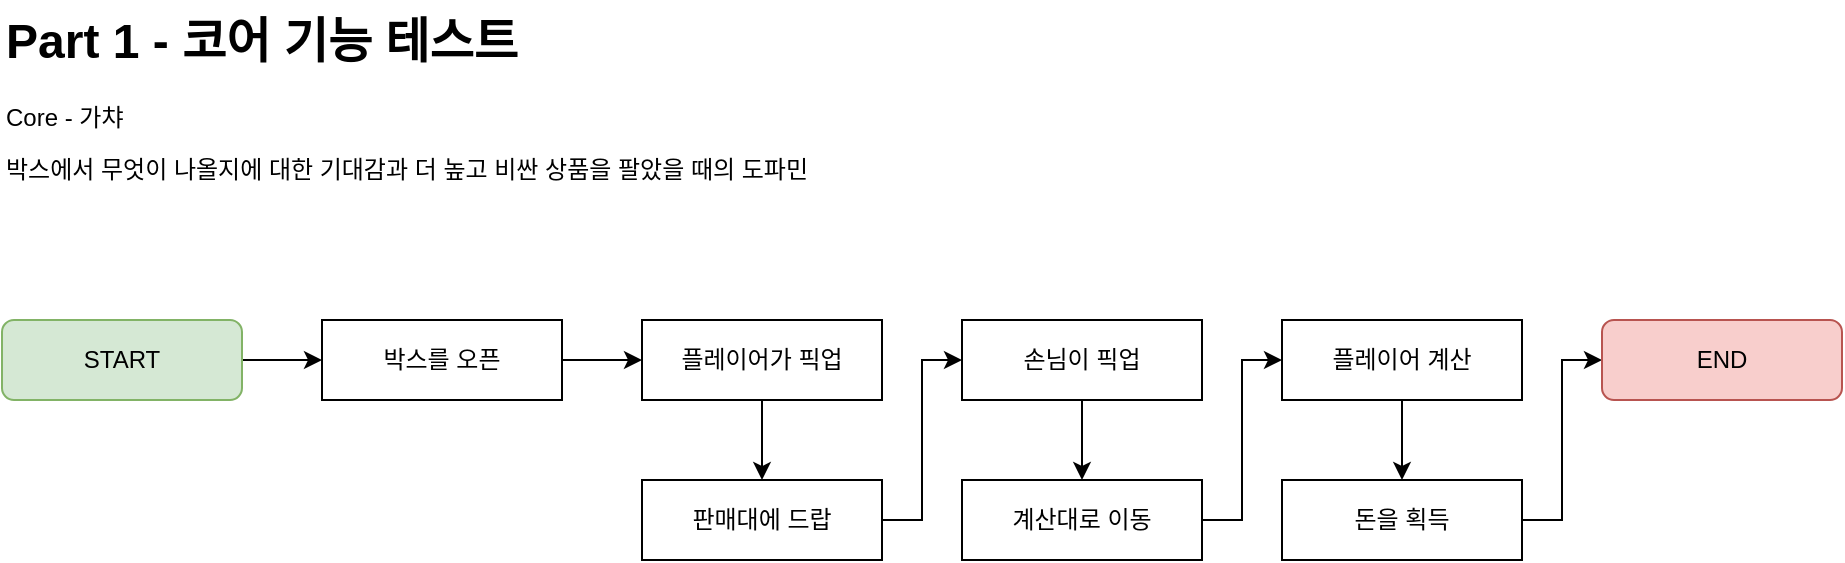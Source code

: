 <mxfile version="24.7.17" pages="3">
  <diagram name="전체 시나리오" id="DOYJuDzAEhyiMmyvPIrc">
    <mxGraphModel dx="2963" dy="1720" grid="1" gridSize="10" guides="1" tooltips="1" connect="1" arrows="1" fold="1" page="1" pageScale="1" pageWidth="827" pageHeight="1169" math="0" shadow="0">
      <root>
        <mxCell id="0" />
        <mxCell id="1" parent="0" />
        <mxCell id="jv8xwE2ndzLyY_WKCRU7-3" value="&lt;h1 style=&quot;margin-top: 0px;&quot;&gt;Part 1 - 코어 기능 테스트&lt;/h1&gt;&lt;p&gt;Core - 가챠&lt;/p&gt;&lt;p&gt;박스에서 무엇이 나올지에 대한 기대감과 더 높고 비싼 상품을 팔았을 때의 도파민&lt;/p&gt;" style="text;html=1;whiteSpace=wrap;overflow=hidden;rounded=0;" vertex="1" parent="1">
          <mxGeometry x="40" y="40" width="440" height="110" as="geometry" />
        </mxCell>
        <mxCell id="jv8xwE2ndzLyY_WKCRU7-11" value="" style="edgeStyle=orthogonalEdgeStyle;rounded=0;orthogonalLoop=1;jettySize=auto;html=1;" edge="1" parent="1" source="jv8xwE2ndzLyY_WKCRU7-4" target="jv8xwE2ndzLyY_WKCRU7-5">
          <mxGeometry relative="1" as="geometry" />
        </mxCell>
        <mxCell id="jv8xwE2ndzLyY_WKCRU7-4" value="START" style="rounded=1;whiteSpace=wrap;html=1;fillColor=#d5e8d4;strokeColor=#82b366;" vertex="1" parent="1">
          <mxGeometry x="40" y="200" width="120" height="40" as="geometry" />
        </mxCell>
        <mxCell id="jv8xwE2ndzLyY_WKCRU7-12" value="" style="edgeStyle=orthogonalEdgeStyle;rounded=0;orthogonalLoop=1;jettySize=auto;html=1;" edge="1" parent="1" source="jv8xwE2ndzLyY_WKCRU7-5" target="jv8xwE2ndzLyY_WKCRU7-6">
          <mxGeometry relative="1" as="geometry" />
        </mxCell>
        <mxCell id="jv8xwE2ndzLyY_WKCRU7-5" value="박스를 오픈" style="rounded=0;whiteSpace=wrap;html=1;" vertex="1" parent="1">
          <mxGeometry x="200" y="200" width="120" height="40" as="geometry" />
        </mxCell>
        <mxCell id="jv8xwE2ndzLyY_WKCRU7-13" value="" style="edgeStyle=orthogonalEdgeStyle;rounded=0;orthogonalLoop=1;jettySize=auto;html=1;" edge="1" parent="1" source="jv8xwE2ndzLyY_WKCRU7-6" target="jv8xwE2ndzLyY_WKCRU7-7">
          <mxGeometry relative="1" as="geometry" />
        </mxCell>
        <mxCell id="jv8xwE2ndzLyY_WKCRU7-6" value="플레이어가 픽업" style="rounded=0;whiteSpace=wrap;html=1;" vertex="1" parent="1">
          <mxGeometry x="360" y="200" width="120" height="40" as="geometry" />
        </mxCell>
        <mxCell id="jv8xwE2ndzLyY_WKCRU7-14" style="edgeStyle=orthogonalEdgeStyle;rounded=0;orthogonalLoop=1;jettySize=auto;html=1;entryX=0;entryY=0.5;entryDx=0;entryDy=0;" edge="1" parent="1" source="jv8xwE2ndzLyY_WKCRU7-7" target="jv8xwE2ndzLyY_WKCRU7-8">
          <mxGeometry relative="1" as="geometry" />
        </mxCell>
        <mxCell id="jv8xwE2ndzLyY_WKCRU7-7" value="판매대에 드랍" style="rounded=0;whiteSpace=wrap;html=1;" vertex="1" parent="1">
          <mxGeometry x="360" y="280" width="120" height="40" as="geometry" />
        </mxCell>
        <mxCell id="jv8xwE2ndzLyY_WKCRU7-15" value="" style="edgeStyle=orthogonalEdgeStyle;rounded=0;orthogonalLoop=1;jettySize=auto;html=1;" edge="1" parent="1" source="jv8xwE2ndzLyY_WKCRU7-8" target="jv8xwE2ndzLyY_WKCRU7-9">
          <mxGeometry relative="1" as="geometry" />
        </mxCell>
        <mxCell id="jv8xwE2ndzLyY_WKCRU7-8" value="손님이 픽업" style="rounded=0;whiteSpace=wrap;html=1;" vertex="1" parent="1">
          <mxGeometry x="520" y="200" width="120" height="40" as="geometry" />
        </mxCell>
        <mxCell id="jv8xwE2ndzLyY_WKCRU7-17" style="edgeStyle=orthogonalEdgeStyle;rounded=0;orthogonalLoop=1;jettySize=auto;html=1;entryX=0;entryY=0.5;entryDx=0;entryDy=0;" edge="1" parent="1" source="jv8xwE2ndzLyY_WKCRU7-9" target="jv8xwE2ndzLyY_WKCRU7-16">
          <mxGeometry relative="1" as="geometry" />
        </mxCell>
        <mxCell id="jv8xwE2ndzLyY_WKCRU7-9" value="계산대로 이동" style="rounded=0;whiteSpace=wrap;html=1;" vertex="1" parent="1">
          <mxGeometry x="520" y="280" width="120" height="40" as="geometry" />
        </mxCell>
        <mxCell id="jv8xwE2ndzLyY_WKCRU7-19" value="" style="edgeStyle=orthogonalEdgeStyle;rounded=0;orthogonalLoop=1;jettySize=auto;html=1;" edge="1" parent="1" source="jv8xwE2ndzLyY_WKCRU7-16" target="jv8xwE2ndzLyY_WKCRU7-18">
          <mxGeometry relative="1" as="geometry" />
        </mxCell>
        <mxCell id="jv8xwE2ndzLyY_WKCRU7-16" value="플레이어 계산" style="rounded=0;whiteSpace=wrap;html=1;" vertex="1" parent="1">
          <mxGeometry x="680" y="200" width="120" height="40" as="geometry" />
        </mxCell>
        <mxCell id="jv8xwE2ndzLyY_WKCRU7-22" style="edgeStyle=orthogonalEdgeStyle;rounded=0;orthogonalLoop=1;jettySize=auto;html=1;entryX=0;entryY=0.5;entryDx=0;entryDy=0;" edge="1" parent="1" source="jv8xwE2ndzLyY_WKCRU7-18" target="jv8xwE2ndzLyY_WKCRU7-21">
          <mxGeometry relative="1" as="geometry" />
        </mxCell>
        <mxCell id="jv8xwE2ndzLyY_WKCRU7-18" value="돈을 획득" style="rounded=0;whiteSpace=wrap;html=1;" vertex="1" parent="1">
          <mxGeometry x="680" y="280" width="120" height="40" as="geometry" />
        </mxCell>
        <mxCell id="jv8xwE2ndzLyY_WKCRU7-21" value="END" style="rounded=1;whiteSpace=wrap;html=1;fillColor=#f8cecc;strokeColor=#b85450;" vertex="1" parent="1">
          <mxGeometry x="840" y="200" width="120" height="40" as="geometry" />
        </mxCell>
      </root>
    </mxGraphModel>
  </diagram>
  <diagram id="S6JVJ0GuF54kaxucYCdO" name="Part 1 기획">
    <mxGraphModel dx="1185" dy="688" grid="1" gridSize="10" guides="1" tooltips="1" connect="1" arrows="1" fold="1" page="1" pageScale="1" pageWidth="827" pageHeight="1169" math="0" shadow="0">
      <root>
        <mxCell id="0" />
        <mxCell id="1" parent="0" />
        <mxCell id="uD40q09yweiVoNbrNupI-1" value="&lt;h1 style=&quot;margin-top: 0px;&quot;&gt;Part 1 - 코어 기능 테스트&lt;/h1&gt;&lt;p&gt;Core - 가챠&lt;/p&gt;&lt;p&gt;박스에서 무엇이 나올지에 대한 기대감과 더 높고 비싼 상품을 팔았을 때의 도파민&lt;/p&gt;" style="text;html=1;whiteSpace=wrap;overflow=hidden;rounded=0;" parent="1" vertex="1">
          <mxGeometry x="40" y="40" width="440" height="110" as="geometry" />
        </mxCell>
        <mxCell id="uD40q09yweiVoNbrNupI-2" value="" style="edgeStyle=orthogonalEdgeStyle;rounded=0;orthogonalLoop=1;jettySize=auto;html=1;" parent="1" source="uD40q09yweiVoNbrNupI-3" target="uD40q09yweiVoNbrNupI-5" edge="1">
          <mxGeometry relative="1" as="geometry" />
        </mxCell>
        <mxCell id="uD40q09yweiVoNbrNupI-3" value="START" style="rounded=1;whiteSpace=wrap;html=1;fillColor=#d5e8d4;strokeColor=#82b366;" parent="1" vertex="1">
          <mxGeometry x="40" y="200" width="120" height="40" as="geometry" />
        </mxCell>
        <mxCell id="uD40q09yweiVoNbrNupI-4" value="" style="edgeStyle=orthogonalEdgeStyle;rounded=0;orthogonalLoop=1;jettySize=auto;html=1;" parent="1" source="uD40q09yweiVoNbrNupI-5" target="uD40q09yweiVoNbrNupI-7" edge="1">
          <mxGeometry relative="1" as="geometry" />
        </mxCell>
        <mxCell id="uD40q09yweiVoNbrNupI-5" value="박스를 오픈" style="rounded=0;whiteSpace=wrap;html=1;" parent="1" vertex="1">
          <mxGeometry x="200" y="200" width="120" height="40" as="geometry" />
        </mxCell>
        <mxCell id="uD40q09yweiVoNbrNupI-6" value="" style="edgeStyle=orthogonalEdgeStyle;rounded=0;orthogonalLoop=1;jettySize=auto;html=1;" parent="1" source="uD40q09yweiVoNbrNupI-7" target="uD40q09yweiVoNbrNupI-9" edge="1">
          <mxGeometry relative="1" as="geometry" />
        </mxCell>
        <mxCell id="uD40q09yweiVoNbrNupI-7" value="플레이어가 픽업" style="rounded=0;whiteSpace=wrap;html=1;" parent="1" vertex="1">
          <mxGeometry x="360" y="200" width="120" height="40" as="geometry" />
        </mxCell>
        <mxCell id="uD40q09yweiVoNbrNupI-8" style="edgeStyle=orthogonalEdgeStyle;rounded=0;orthogonalLoop=1;jettySize=auto;html=1;entryX=0;entryY=0.5;entryDx=0;entryDy=0;" parent="1" source="uD40q09yweiVoNbrNupI-9" target="uD40q09yweiVoNbrNupI-11" edge="1">
          <mxGeometry relative="1" as="geometry" />
        </mxCell>
        <mxCell id="uD40q09yweiVoNbrNupI-9" value="판매대에 드랍" style="rounded=0;whiteSpace=wrap;html=1;" parent="1" vertex="1">
          <mxGeometry x="360" y="280" width="120" height="40" as="geometry" />
        </mxCell>
        <mxCell id="uD40q09yweiVoNbrNupI-10" value="" style="edgeStyle=orthogonalEdgeStyle;rounded=0;orthogonalLoop=1;jettySize=auto;html=1;" parent="1" source="uD40q09yweiVoNbrNupI-11" target="uD40q09yweiVoNbrNupI-13" edge="1">
          <mxGeometry relative="1" as="geometry" />
        </mxCell>
        <mxCell id="uD40q09yweiVoNbrNupI-11" value="손님이 픽업" style="rounded=0;whiteSpace=wrap;html=1;" parent="1" vertex="1">
          <mxGeometry x="520" y="200" width="120" height="40" as="geometry" />
        </mxCell>
        <mxCell id="uD40q09yweiVoNbrNupI-12" style="edgeStyle=orthogonalEdgeStyle;rounded=0;orthogonalLoop=1;jettySize=auto;html=1;entryX=0;entryY=0.5;entryDx=0;entryDy=0;" parent="1" source="uD40q09yweiVoNbrNupI-13" target="uD40q09yweiVoNbrNupI-15" edge="1">
          <mxGeometry relative="1" as="geometry" />
        </mxCell>
        <mxCell id="uD40q09yweiVoNbrNupI-13" value="계산대로 이동" style="rounded=0;whiteSpace=wrap;html=1;" parent="1" vertex="1">
          <mxGeometry x="520" y="280" width="120" height="40" as="geometry" />
        </mxCell>
        <mxCell id="uD40q09yweiVoNbrNupI-14" value="" style="edgeStyle=orthogonalEdgeStyle;rounded=0;orthogonalLoop=1;jettySize=auto;html=1;" parent="1" source="uD40q09yweiVoNbrNupI-15" target="uD40q09yweiVoNbrNupI-17" edge="1">
          <mxGeometry relative="1" as="geometry" />
        </mxCell>
        <mxCell id="uD40q09yweiVoNbrNupI-15" value="플레이어 계산" style="rounded=0;whiteSpace=wrap;html=1;" parent="1" vertex="1">
          <mxGeometry x="680" y="200" width="120" height="40" as="geometry" />
        </mxCell>
        <mxCell id="uD40q09yweiVoNbrNupI-16" style="edgeStyle=orthogonalEdgeStyle;rounded=0;orthogonalLoop=1;jettySize=auto;html=1;entryX=0;entryY=0.5;entryDx=0;entryDy=0;" parent="1" source="uD40q09yweiVoNbrNupI-17" target="uD40q09yweiVoNbrNupI-18" edge="1">
          <mxGeometry relative="1" as="geometry" />
        </mxCell>
        <mxCell id="uD40q09yweiVoNbrNupI-17" value="돈을 획득" style="rounded=0;whiteSpace=wrap;html=1;" parent="1" vertex="1">
          <mxGeometry x="680" y="280" width="120" height="40" as="geometry" />
        </mxCell>
        <mxCell id="uD40q09yweiVoNbrNupI-18" value="END" style="rounded=1;whiteSpace=wrap;html=1;fillColor=#f8cecc;strokeColor=#b85450;" parent="1" vertex="1">
          <mxGeometry x="840" y="200" width="120" height="40" as="geometry" />
        </mxCell>
        <mxCell id="uD40q09yweiVoNbrNupI-19" value="&lt;h1 style=&quot;margin-top: 0px;&quot;&gt;시나리오 - 박스 오픈&lt;/h1&gt;&lt;p&gt;플레이어가 박스에게 오픈을 요청&lt;/p&gt;&lt;p&gt;박스를 오픈&lt;/p&gt;&lt;p&gt;아이템 표시&lt;/p&gt;" style="text;html=1;whiteSpace=wrap;overflow=hidden;rounded=0;" parent="1" vertex="1">
          <mxGeometry x="40" y="400" width="260" height="120" as="geometry" />
        </mxCell>
        <mxCell id="uD40q09yweiVoNbrNupI-20" value="&lt;h1 style=&quot;margin-top: 0px;&quot;&gt;시나리오 - 아이템 드랍&lt;/h1&gt;&lt;p&gt;플레이어가 판매대로 이동&lt;/p&gt;&lt;p&gt;판매대에 놓을 수 있는 만큼 아이템을 놓는다.&lt;/p&gt;" style="text;html=1;whiteSpace=wrap;overflow=hidden;rounded=0;" parent="1" vertex="1">
          <mxGeometry x="370" y="400" width="260" height="120" as="geometry" />
        </mxCell>
        <mxCell id="uD40q09yweiVoNbrNupI-21" value="&lt;h1 style=&quot;margin-top: 0px;&quot;&gt;시나리오 - 손님 픽업&lt;/h1&gt;&lt;p&gt;손님이 판매대로 이동&lt;/p&gt;&lt;p&gt;판매대에 가장 뒤에 놓인 상품을 픽업한다.&lt;/p&gt;" style="text;html=1;whiteSpace=wrap;overflow=hidden;rounded=0;" parent="1" vertex="1">
          <mxGeometry x="680" y="400" width="260" height="100" as="geometry" />
        </mxCell>
        <mxCell id="uD40q09yweiVoNbrNupI-22" value="&lt;h1 style=&quot;margin-top: 0px;&quot;&gt;시나리오 - 손님 계산&lt;/h1&gt;&lt;p&gt;손님이 계산대로 이동&lt;/p&gt;&lt;p&gt;플레이어가 근처에 있다면 계산하고 돈을 준다.&lt;/p&gt;" style="text;html=1;whiteSpace=wrap;overflow=hidden;rounded=0;" parent="1" vertex="1">
          <mxGeometry x="680" y="520" width="260" height="120" as="geometry" />
        </mxCell>
        <mxCell id="uD40q09yweiVoNbrNupI-23" value="&lt;h1 style=&quot;margin-top: 0px;&quot;&gt;시나리오 - 판매대&lt;/h1&gt;&lt;p&gt;플레이어가 아이템을 놓으면&lt;/p&gt;&lt;p&gt;스택형태로 쌓는다.&lt;/p&gt;&lt;p&gt;&lt;br&gt;&lt;/p&gt;&lt;p&gt;손님이 아이템을 가져갈려고 하면&lt;/p&gt;&lt;p&gt;가장 Top에 있는 아이템을 준다.&lt;/p&gt;" style="text;html=1;whiteSpace=wrap;overflow=hidden;rounded=0;" parent="1" vertex="1">
          <mxGeometry x="370" y="560" width="260" height="190" as="geometry" />
        </mxCell>
        <mxCell id="uD40q09yweiVoNbrNupI-24" value="&lt;h1 style=&quot;margin-top: 0px;&quot;&gt;시나리오 - 계산대&lt;/h1&gt;&lt;p&gt;손님이 계산대로 이동을 요청&lt;/p&gt;&lt;p&gt;현재 대기하고 있는 손님이 없다면 계산대 위치 값을 건네준다.&lt;/p&gt;&lt;p&gt;대기 손님이 있다면 가장 뒤에 손님 한칸 뒤에 위치 값을 건네준다.&lt;/p&gt;&lt;p&gt;계산대에서 기달리고 있는 모든 손님에 알고 있고&lt;/p&gt;&lt;p&gt;계산이 끝나면 한칸씩 이동하라고 요청한다.&lt;/p&gt;" style="text;html=1;whiteSpace=wrap;overflow=hidden;rounded=0;" parent="1" vertex="1">
          <mxGeometry x="960" y="400" width="390" height="170" as="geometry" />
        </mxCell>
        <mxCell id="uD40q09yweiVoNbrNupI-25" value="&lt;h1 style=&quot;margin-top: 0px;&quot;&gt;시나리오 - 아이템 픽업&lt;/h1&gt;&lt;p&gt;플레이어가 열린 상자에게 아이템을 픽업한다.&lt;/p&gt;&lt;p&gt;여러개의 아이템을 픽업할 경우 스택형태로 쌓인다.&lt;/p&gt;&lt;p&gt;&lt;br&gt;&lt;/p&gt;" style="text;html=1;whiteSpace=wrap;overflow=hidden;rounded=0;" parent="1" vertex="1">
          <mxGeometry x="40" y="560" width="260" height="120" as="geometry" />
        </mxCell>
        <mxCell id="uD40q09yweiVoNbrNupI-26" value="&lt;h1 style=&quot;margin-top: 0px;&quot;&gt;시나리오 - 박스 아이템 소진&lt;/h1&gt;&lt;p&gt;열린 박스가 더 이상 아이템이 없는 경우&lt;/p&gt;&lt;p&gt;내용물이 없는 박스로 변경&lt;/p&gt;&lt;p&gt;박스를 지운다.&lt;/p&gt;" style="text;html=1;whiteSpace=wrap;overflow=hidden;rounded=0;" parent="1" vertex="1">
          <mxGeometry x="40" y="720" width="310" height="120" as="geometry" />
        </mxCell>
        <mxCell id="sUvml_0UikpAhrxS5rQI-1" value="&lt;h1 style=&quot;margin-top: 0px;&quot;&gt;박스&lt;/h1&gt;&lt;p&gt;&lt;span style=&quot;font-size: 14px;&quot;&gt;기능&lt;/span&gt;&lt;/p&gt;&lt;p&gt;&lt;/p&gt;&lt;ul&gt;&lt;li&gt;&lt;span style=&quot;font-size: 14px;&quot;&gt;Open&lt;/span&gt;&lt;/li&gt;&lt;li&gt;&lt;span style=&quot;font-size: 14px;&quot;&gt;SendItem&lt;/span&gt;&lt;/li&gt;&lt;li&gt;&lt;span style=&quot;font-size: 14px;&quot;&gt;Broken&lt;/span&gt;&lt;/li&gt;&lt;li&gt;&lt;span style=&quot;font-size: 14px;&quot;&gt;CreateItem&lt;/span&gt;&lt;/li&gt;&lt;/ul&gt;&lt;div&gt;&lt;span style=&quot;font-size: 14px;&quot;&gt;알고있는거&lt;/span&gt;&lt;/div&gt;&lt;div&gt;&lt;ul&gt;&lt;li&gt;&lt;span style=&quot;font-size: 14px;&quot;&gt;자신의 상태 (New, Open, Broken)&lt;/span&gt;&lt;/li&gt;&lt;li&gt;&lt;span style=&quot;font-size: 14px;&quot;&gt;나올 수 있는 아이템의 원본&lt;/span&gt;&lt;/li&gt;&lt;li&gt;&lt;span style=&quot;font-size: 14px;&quot;&gt;해당 박스가 생성할 수 있는 아이템 갯수&lt;/span&gt;&lt;/li&gt;&lt;li&gt;&lt;span style=&quot;font-size: 14px;&quot;&gt;자신의 상태가 변경되었다고 알리는 이벤트&lt;/span&gt;&lt;/li&gt;&lt;/ul&gt;&lt;/div&gt;&lt;p&gt;&lt;/p&gt;" style="text;html=1;whiteSpace=wrap;overflow=hidden;rounded=0;" parent="1" vertex="1">
          <mxGeometry x="40" y="920" width="350" height="270" as="geometry" />
        </mxCell>
        <mxCell id="sUvml_0UikpAhrxS5rQI-4" value="&lt;h1 style=&quot;margin-top: 0px;&quot;&gt;플레이어&lt;/h1&gt;&lt;p&gt;&lt;span style=&quot;font-size: 14px;&quot;&gt;기능&lt;/span&gt;&lt;/p&gt;&lt;p&gt;&lt;/p&gt;&lt;ul&gt;&lt;li&gt;&lt;span style=&quot;font-size: 14px;&quot;&gt;Move&lt;/span&gt;&lt;/li&gt;&lt;li&gt;&lt;span style=&quot;font-size: 14px;&quot;&gt;PlayerInput&lt;/span&gt;&lt;/li&gt;&lt;li&gt;&lt;span style=&quot;font-size: 14px;&quot;&gt;PickUp&lt;/span&gt;&lt;/li&gt;&lt;li&gt;&lt;span style=&quot;font-size: 14px;&quot;&gt;Drop&lt;/span&gt;&lt;/li&gt;&lt;/ul&gt;&lt;div&gt;&lt;span style=&quot;font-size: 14px;&quot;&gt;알고있는거&lt;/span&gt;&lt;/div&gt;&lt;div&gt;&lt;ul&gt;&lt;li&gt;&lt;span style=&quot;font-size: 14px;&quot;&gt;이동 속도&lt;/span&gt;&lt;/li&gt;&lt;li&gt;&lt;span style=&quot;font-size: 14px;&quot;&gt;회전 속도&lt;/span&gt;&lt;/li&gt;&lt;li&gt;&lt;span style=&quot;font-size: 14px;&quot;&gt;들 수 있는 아이템들&lt;/span&gt;&lt;/li&gt;&lt;li&gt;&lt;span style=&quot;font-size: 14px;&quot;&gt;최대로 들 수 있는 아이템의 갯수&lt;/span&gt;&lt;/li&gt;&lt;li&gt;&lt;span style=&quot;font-size: 14px;&quot;&gt;박스&lt;/span&gt;&lt;/li&gt;&lt;li&gt;&lt;span style=&quot;font-size: 14px;&quot;&gt;판매대&lt;/span&gt;&lt;/li&gt;&lt;li&gt;&lt;span style=&quot;font-size: 14px;&quot;&gt;계산대&lt;/span&gt;&lt;/li&gt;&lt;/ul&gt;&lt;/div&gt;&lt;p&gt;&lt;/p&gt;" style="text;html=1;whiteSpace=wrap;overflow=hidden;rounded=0;" parent="1" vertex="1">
          <mxGeometry x="520" y="920" width="290" height="330" as="geometry" />
        </mxCell>
        <mxCell id="sUvml_0UikpAhrxS5rQI-5" value="&lt;h1 style=&quot;margin-top: 0px;&quot;&gt;판매대&lt;/h1&gt;&lt;p&gt;&lt;span style=&quot;font-size: 14px;&quot;&gt;기능&lt;/span&gt;&lt;/p&gt;&lt;p&gt;&lt;/p&gt;&lt;ul&gt;&lt;li&gt;&lt;span style=&quot;font-size: 14px;&quot;&gt;PushItem&lt;/span&gt;&lt;/li&gt;&lt;li&gt;&lt;span style=&quot;font-size: 14px;&quot;&gt;PopItem&lt;/span&gt;&lt;/li&gt;&lt;/ul&gt;&lt;div&gt;&lt;span style=&quot;font-size: 14px;&quot;&gt;알고있는거&lt;/span&gt;&lt;/div&gt;&lt;div&gt;&lt;ul&gt;&lt;li&gt;&lt;span style=&quot;font-size: 14px;&quot;&gt;전시된 아이템&lt;/span&gt;&lt;/li&gt;&lt;li&gt;&lt;span style=&quot;font-size: 14px;&quot;&gt;전시 아이템이 놓일 위치들&lt;/span&gt;&lt;/li&gt;&lt;li&gt;&lt;span style=&quot;font-size: 14px;&quot;&gt;최대 전시될 수 있는 개수&lt;/span&gt;&lt;/li&gt;&lt;/ul&gt;&lt;/div&gt;&lt;p&gt;&lt;/p&gt;" style="text;html=1;whiteSpace=wrap;overflow=hidden;rounded=0;" parent="1" vertex="1">
          <mxGeometry x="1000" y="921" width="290" height="250" as="geometry" />
        </mxCell>
        <mxCell id="sUvml_0UikpAhrxS5rQI-7" value="&lt;h1 style=&quot;margin-top: 0px;&quot;&gt;손님&lt;/h1&gt;&lt;p&gt;&lt;span style=&quot;font-size: 14px;&quot;&gt;기능&lt;/span&gt;&lt;/p&gt;&lt;p&gt;&lt;/p&gt;&lt;ul&gt;&lt;li&gt;&lt;span style=&quot;font-size: 14px;&quot;&gt;Move&lt;/span&gt;&lt;/li&gt;&lt;li&gt;&lt;span style=&quot;font-size: 14px;&quot;&gt;PickUp&lt;/span&gt;&lt;/li&gt;&lt;li&gt;&lt;span style=&quot;font-size: 14px;&quot;&gt;Drop&lt;/span&gt;&lt;/li&gt;&lt;li&gt;&lt;span style=&quot;font-size: 14px;&quot;&gt;Exit&lt;/span&gt;&lt;/li&gt;&lt;/ul&gt;&lt;div&gt;&lt;span style=&quot;font-size: 14px;&quot;&gt;알고있는거&lt;/span&gt;&lt;/div&gt;&lt;div&gt;&lt;ul&gt;&lt;li&gt;&lt;span style=&quot;font-size: 14px;&quot;&gt;이동 속도&lt;/span&gt;&lt;/li&gt;&lt;li&gt;&lt;span style=&quot;font-size: 14px;&quot;&gt;회전 속도&lt;/span&gt;&lt;/li&gt;&lt;li&gt;&lt;span style=&quot;font-size: 14px;&quot;&gt;판매대&lt;/span&gt;&lt;/li&gt;&lt;li&gt;&lt;span style=&quot;font-size: 14px;&quot;&gt;계산대&lt;/span&gt;&lt;/li&gt;&lt;/ul&gt;&lt;/div&gt;&lt;p&gt;&lt;/p&gt;" style="text;html=1;whiteSpace=wrap;overflow=hidden;rounded=0;" parent="1" vertex="1">
          <mxGeometry x="1320" y="920" width="260" height="250" as="geometry" />
        </mxCell>
        <mxCell id="sUvml_0UikpAhrxS5rQI-8" value="&lt;h1 style=&quot;margin-top: 0px;&quot;&gt;계산대&lt;/h1&gt;&lt;p&gt;&lt;span style=&quot;font-size: 14px;&quot;&gt;기능&lt;/span&gt;&lt;/p&gt;&lt;p&gt;&lt;/p&gt;&lt;ul&gt;&lt;li&gt;&lt;span style=&quot;font-size: 14px;&quot;&gt;Calculation&lt;/span&gt;&lt;/li&gt;&lt;li&gt;&lt;span style=&quot;font-size: 14px;&quot;&gt;Waiting&lt;/span&gt;&lt;/li&gt;&lt;li&gt;&lt;span style=&quot;font-size: 14px;&quot;&gt;MoveToFront&lt;/span&gt;&lt;/li&gt;&lt;li&gt;&lt;span style=&quot;font-size: 14px;&quot;&gt;PushCustomer&lt;/span&gt;&lt;/li&gt;&lt;li&gt;&lt;span style=&quot;font-size: 14px;&quot;&gt;PopCustomer&lt;/span&gt;&lt;/li&gt;&lt;/ul&gt;&lt;div&gt;&lt;span style=&quot;font-size: 14px;&quot;&gt;알고있는거&lt;/span&gt;&lt;/div&gt;&lt;div&gt;&lt;ul&gt;&lt;li&gt;&lt;span style=&quot;font-size: 14px;&quot;&gt;대기하고 있는 손님들&lt;/span&gt;&lt;/li&gt;&lt;li&gt;&lt;span style=&quot;font-size: 14px;&quot;&gt;대기 간격&lt;/span&gt;&lt;/li&gt;&lt;li&gt;&lt;span style=&quot;font-size: 14px;&quot;&gt;구매 상품&lt;/span&gt;&lt;/li&gt;&lt;li&gt;&lt;span style=&quot;font-size: 14px;&quot;&gt;플레이어&lt;/span&gt;&lt;/li&gt;&lt;li&gt;&lt;span style=&quot;font-size: 14px;&quot;&gt;구매자(손님)&lt;/span&gt;&lt;/li&gt;&lt;/ul&gt;&lt;/div&gt;&lt;p&gt;&lt;/p&gt;" style="text;html=1;whiteSpace=wrap;overflow=hidden;rounded=0;" parent="1" vertex="1">
          <mxGeometry x="1570" y="920" width="260" height="301" as="geometry" />
        </mxCell>
        <mxCell id="fu6bBYtksZWmMK5vE7BI-13" value="&lt;h1 style=&quot;margin-top: 0px;&quot;&gt;Responsibility GuideLine&lt;/h1&gt;&lt;p&gt;&lt;font style=&quot;font-size: 15px;&quot;&gt;하는 것 (doing)&lt;/font&gt;&lt;/p&gt;&lt;p&gt;&lt;/p&gt;&lt;ul&gt;&lt;li&gt;&lt;font style=&quot;font-size: 12px;&quot;&gt;객체를 생성하거나 계산을 수행하는 등의 스스로 하는 것&lt;/font&gt;&lt;/li&gt;&lt;li&gt;&lt;font style=&quot;font-size: 12px;&quot;&gt;다른 객체의 행동을 시작시키는 것&lt;/font&gt;&lt;/li&gt;&lt;li&gt;&lt;font style=&quot;font-size: 12px;&quot;&gt;다른 객체의 활동을 제어하고 조절하는 것&lt;/font&gt;&lt;/li&gt;&lt;/ul&gt;&lt;div&gt;&lt;font style=&quot;font-size: 15px;&quot;&gt;아는 것(Knowing)&lt;/font&gt;&lt;/div&gt;&lt;div&gt;&lt;ul&gt;&lt;li style=&quot;&quot;&gt;사적인 정보에 관해 아는 것&lt;/li&gt;&lt;li style=&quot;&quot;&gt;관련된 객체에 관해 아는 것&lt;/li&gt;&lt;li style=&quot;&quot;&gt;자신이 유도하거나 계산할 수 있는 것에 관해 아는 것&lt;/li&gt;&lt;/ul&gt;&lt;/div&gt;&lt;p&gt;&lt;/p&gt;" style="text;html=1;whiteSpace=wrap;overflow=hidden;rounded=0;" parent="1" vertex="1">
          <mxGeometry x="40" y="1720" width="400" height="230" as="geometry" />
        </mxCell>
        <mxCell id="QmSfz0ItW3tHtR-JE2o_-13" value="" style="group" parent="1" vertex="1" connectable="0">
          <mxGeometry x="40" y="1280" width="400" height="326" as="geometry" />
        </mxCell>
        <mxCell id="XbUVRTc-IKrBI8jmzX6d-2" value="Box" style="rounded=0;whiteSpace=wrap;html=1;" parent="QmSfz0ItW3tHtR-JE2o_-13" vertex="1">
          <mxGeometry width="400" height="40" as="geometry" />
        </mxCell>
        <mxCell id="XbUVRTc-IKrBI8jmzX6d-3" value="Responsibility (책임)" style="swimlane;fontStyle=0;childLayout=stackLayout;horizontal=1;startSize=26;fillColor=none;horizontalStack=0;resizeParent=1;resizeParentMax=0;resizeLast=0;collapsible=1;marginBottom=0;html=1;" parent="QmSfz0ItW3tHtR-JE2o_-13" vertex="1">
          <mxGeometry y="40" width="400" height="182" as="geometry" />
        </mxCell>
        <mxCell id="XbUVRTc-IKrBI8jmzX6d-4" value="박스를 열어 아이템 랜덤하게 생성하고 랜덤한 갯수를 가질 수 있다." style="text;strokeColor=none;fillColor=none;align=left;verticalAlign=top;spacingLeft=4;spacingRight=4;overflow=hidden;rotatable=0;points=[[0,0.5],[1,0.5]];portConstraint=eastwest;whiteSpace=wrap;html=1;" parent="XbUVRTc-IKrBI8jmzX6d-3" vertex="1">
          <mxGeometry y="26" width="400" height="26" as="geometry" />
        </mxCell>
        <mxCell id="XbUVRTc-IKrBI8jmzX6d-6" value="생성된 아이템들에 대해서 알고 있다." style="text;strokeColor=none;fillColor=none;align=left;verticalAlign=top;spacingLeft=4;spacingRight=4;overflow=hidden;rotatable=0;points=[[0,0.5],[1,0.5]];portConstraint=eastwest;whiteSpace=wrap;html=1;" parent="XbUVRTc-IKrBI8jmzX6d-3" vertex="1">
          <mxGeometry y="52" width="400" height="26" as="geometry" />
        </mxCell>
        <mxCell id="XbUVRTc-IKrBI8jmzX6d-5" value="생성된 아이템을 다른 객체에 넘길 수 있다." style="text;strokeColor=none;fillColor=none;align=left;verticalAlign=top;spacingLeft=4;spacingRight=4;overflow=hidden;rotatable=0;points=[[0,0.5],[1,0.5]];portConstraint=eastwest;whiteSpace=wrap;html=1;" parent="XbUVRTc-IKrBI8jmzX6d-3" vertex="1">
          <mxGeometry y="78" width="400" height="26" as="geometry" />
        </mxCell>
        <mxCell id="XbUVRTc-IKrBI8jmzX6d-16" value="자신의 상태를 알고 있다." style="text;strokeColor=none;fillColor=none;align=left;verticalAlign=top;spacingLeft=4;spacingRight=4;overflow=hidden;rotatable=0;points=[[0,0.5],[1,0.5]];portConstraint=eastwest;whiteSpace=wrap;html=1;" parent="XbUVRTc-IKrBI8jmzX6d-3" vertex="1">
          <mxGeometry y="104" width="400" height="26" as="geometry" />
        </mxCell>
        <mxCell id="XbUVRTc-IKrBI8jmzX6d-7" value="생성된 아이템이 더 이상 없을 때 상자를 부실 수 있다." style="text;strokeColor=none;fillColor=none;align=left;verticalAlign=top;spacingLeft=4;spacingRight=4;overflow=hidden;rotatable=0;points=[[0,0.5],[1,0.5]];portConstraint=eastwest;whiteSpace=wrap;html=1;" parent="XbUVRTc-IKrBI8jmzX6d-3" vertex="1">
          <mxGeometry y="130" width="400" height="26" as="geometry" />
        </mxCell>
        <mxCell id="XbUVRTc-IKrBI8jmzX6d-13" value="상자가 부셔질 때를 알릴 수 있다." style="text;strokeColor=none;fillColor=none;align=left;verticalAlign=top;spacingLeft=4;spacingRight=4;overflow=hidden;rotatable=0;points=[[0,0.5],[1,0.5]];portConstraint=eastwest;whiteSpace=wrap;html=1;" parent="XbUVRTc-IKrBI8jmzX6d-3" vertex="1">
          <mxGeometry y="156" width="400" height="26" as="geometry" />
        </mxCell>
        <mxCell id="XbUVRTc-IKrBI8jmzX6d-8" value="Collaboration (협업)" style="swimlane;fontStyle=0;childLayout=stackLayout;horizontal=1;startSize=26;fillColor=none;horizontalStack=0;resizeParent=1;resizeParentMax=0;resizeLast=0;collapsible=1;marginBottom=0;html=1;swimlaneLine=1;" parent="QmSfz0ItW3tHtR-JE2o_-13" vertex="1">
          <mxGeometry y="222" width="400" height="104" as="geometry" />
        </mxCell>
        <mxCell id="XbUVRTc-IKrBI8jmzX6d-9" value="CreateItemProbabilityTable" style="text;strokeColor=none;fillColor=none;align=left;verticalAlign=top;spacingLeft=4;spacingRight=4;overflow=hidden;rotatable=0;points=[[0,0.5],[1,0.5]];portConstraint=eastwest;whiteSpace=wrap;html=1;" parent="XbUVRTc-IKrBI8jmzX6d-8" vertex="1">
          <mxGeometry y="26" width="400" height="26" as="geometry" />
        </mxCell>
        <mxCell id="XbUVRTc-IKrBI8jmzX6d-15" value="CreateItems" style="text;strokeColor=none;fillColor=none;align=left;verticalAlign=top;spacingLeft=4;spacingRight=4;overflow=hidden;rotatable=0;points=[[0,0.5],[1,0.5]];portConstraint=eastwest;whiteSpace=wrap;html=1;" parent="XbUVRTc-IKrBI8jmzX6d-8" vertex="1">
          <mxGeometry y="52" width="400" height="26" as="geometry" />
        </mxCell>
        <mxCell id="XbUVRTc-IKrBI8jmzX6d-14" value="Player" style="text;strokeColor=none;fillColor=none;align=left;verticalAlign=top;spacingLeft=4;spacingRight=4;overflow=hidden;rotatable=0;points=[[0,0.5],[1,0.5]];portConstraint=eastwest;whiteSpace=wrap;html=1;" parent="XbUVRTc-IKrBI8jmzX6d-8" vertex="1">
          <mxGeometry y="78" width="400" height="26" as="geometry" />
        </mxCell>
        <mxCell id="QmSfz0ItW3tHtR-JE2o_-2" value="Player" style="rounded=0;whiteSpace=wrap;html=1;" parent="1" vertex="1">
          <mxGeometry x="480" y="1280" width="400" height="40" as="geometry" />
        </mxCell>
        <mxCell id="QmSfz0ItW3tHtR-JE2o_-3" value="Responsibility (책임)" style="swimlane;fontStyle=0;childLayout=stackLayout;horizontal=1;startSize=26;fillColor=none;horizontalStack=0;resizeParent=1;resizeParentMax=0;resizeLast=0;collapsible=1;marginBottom=0;html=1;" parent="1" vertex="1">
          <mxGeometry x="480" y="1320" width="400" height="234" as="geometry" />
        </mxCell>
        <mxCell id="QmSfz0ItW3tHtR-JE2o_-4" value="PlayerInput에 Move를 연결 시킨다." style="text;strokeColor=none;fillColor=none;align=left;verticalAlign=top;spacingLeft=4;spacingRight=4;overflow=hidden;rotatable=0;points=[[0,0.5],[1,0.5]];portConstraint=eastwest;whiteSpace=wrap;html=1;" parent="QmSfz0ItW3tHtR-JE2o_-3" vertex="1">
          <mxGeometry y="26" width="400" height="26" as="geometry" />
        </mxCell>
        <mxCell id="QmSfz0ItW3tHtR-JE2o_-5" value="아이템을 픽업 할 수 있다." style="text;strokeColor=none;fillColor=none;align=left;verticalAlign=top;spacingLeft=4;spacingRight=4;overflow=hidden;rotatable=0;points=[[0,0.5],[1,0.5]];portConstraint=eastwest;whiteSpace=wrap;html=1;" parent="QmSfz0ItW3tHtR-JE2o_-3" vertex="1">
          <mxGeometry y="52" width="400" height="26" as="geometry" />
        </mxCell>
        <mxCell id="QmSfz0ItW3tHtR-JE2o_-6" value="아이템을 드랍할 수 있다." style="text;strokeColor=none;fillColor=none;align=left;verticalAlign=top;spacingLeft=4;spacingRight=4;overflow=hidden;rotatable=0;points=[[0,0.5],[1,0.5]];portConstraint=eastwest;whiteSpace=wrap;html=1;" parent="QmSfz0ItW3tHtR-JE2o_-3" vertex="1">
          <mxGeometry y="78" width="400" height="26" as="geometry" />
        </mxCell>
        <mxCell id="QmSfz0ItW3tHtR-JE2o_-17" value="박스를 열 수 있다." style="text;strokeColor=none;fillColor=none;align=left;verticalAlign=top;spacingLeft=4;spacingRight=4;overflow=hidden;rotatable=0;points=[[0,0.5],[1,0.5]];portConstraint=eastwest;whiteSpace=wrap;html=1;" parent="QmSfz0ItW3tHtR-JE2o_-3" vertex="1">
          <mxGeometry y="104" width="400" height="26" as="geometry" />
        </mxCell>
        <mxCell id="QmSfz0ItW3tHtR-JE2o_-21" value="박스에서 아이템을 픽업할 수 있다." style="text;strokeColor=none;fillColor=none;align=left;verticalAlign=top;spacingLeft=4;spacingRight=4;overflow=hidden;rotatable=0;points=[[0,0.5],[1,0.5]];portConstraint=eastwest;whiteSpace=wrap;html=1;" parent="QmSfz0ItW3tHtR-JE2o_-3" vertex="1">
          <mxGeometry y="130" width="400" height="26" as="geometry" />
        </mxCell>
        <mxCell id="QmSfz0ItW3tHtR-JE2o_-22" value="판매대에 아이템을 드랍할 수 있다." style="text;strokeColor=none;fillColor=none;align=left;verticalAlign=top;spacingLeft=4;spacingRight=4;overflow=hidden;rotatable=0;points=[[0,0.5],[1,0.5]];portConstraint=eastwest;whiteSpace=wrap;html=1;" parent="QmSfz0ItW3tHtR-JE2o_-3" vertex="1">
          <mxGeometry y="156" width="400" height="26" as="geometry" />
        </mxCell>
        <mxCell id="QmSfz0ItW3tHtR-JE2o_-18" value="계산대에서 계산 할 수 있다." style="text;strokeColor=none;fillColor=none;align=left;verticalAlign=top;spacingLeft=4;spacingRight=4;overflow=hidden;rotatable=0;points=[[0,0.5],[1,0.5]];portConstraint=eastwest;whiteSpace=wrap;html=1;" parent="QmSfz0ItW3tHtR-JE2o_-3" vertex="1">
          <mxGeometry y="182" width="400" height="26" as="geometry" />
        </mxCell>
        <mxCell id="QmSfz0ItW3tHtR-JE2o_-106" value="돈을 획득할 수 있다." style="text;strokeColor=none;fillColor=none;align=left;verticalAlign=top;spacingLeft=4;spacingRight=4;overflow=hidden;rotatable=0;points=[[0,0.5],[1,0.5]];portConstraint=eastwest;whiteSpace=wrap;html=1;" parent="QmSfz0ItW3tHtR-JE2o_-3" vertex="1">
          <mxGeometry y="208" width="400" height="26" as="geometry" />
        </mxCell>
        <mxCell id="QmSfz0ItW3tHtR-JE2o_-8" value="Collaboration (협업)" style="swimlane;fontStyle=0;childLayout=stackLayout;horizontal=1;startSize=26;fillColor=none;horizontalStack=0;resizeParent=1;resizeParentMax=0;resizeLast=0;collapsible=1;marginBottom=0;html=1;swimlaneLine=1;" parent="1" vertex="1">
          <mxGeometry x="480" y="1554" width="400" height="130" as="geometry" />
        </mxCell>
        <mxCell id="QmSfz0ItW3tHtR-JE2o_-9" value="PlayerInput" style="text;strokeColor=none;fillColor=none;align=left;verticalAlign=top;spacingLeft=4;spacingRight=4;overflow=hidden;rotatable=0;points=[[0,0.5],[1,0.5]];portConstraint=eastwest;whiteSpace=wrap;html=1;" parent="QmSfz0ItW3tHtR-JE2o_-8" vertex="1">
          <mxGeometry y="26" width="400" height="26" as="geometry" />
        </mxCell>
        <mxCell id="QmSfz0ItW3tHtR-JE2o_-10" value="Move" style="text;strokeColor=none;fillColor=none;align=left;verticalAlign=top;spacingLeft=4;spacingRight=4;overflow=hidden;rotatable=0;points=[[0,0.5],[1,0.5]];portConstraint=eastwest;whiteSpace=wrap;html=1;" parent="QmSfz0ItW3tHtR-JE2o_-8" vertex="1">
          <mxGeometry y="52" width="400" height="26" as="geometry" />
        </mxCell>
        <mxCell id="QmSfz0ItW3tHtR-JE2o_-19" value="Box" style="text;strokeColor=none;fillColor=none;align=left;verticalAlign=top;spacingLeft=4;spacingRight=4;overflow=hidden;rotatable=0;points=[[0,0.5],[1,0.5]];portConstraint=eastwest;whiteSpace=wrap;html=1;" parent="QmSfz0ItW3tHtR-JE2o_-8" vertex="1">
          <mxGeometry y="78" width="400" height="26" as="geometry" />
        </mxCell>
        <mxCell id="QmSfz0ItW3tHtR-JE2o_-11" value="PickUpAndDrop" style="text;strokeColor=none;fillColor=none;align=left;verticalAlign=top;spacingLeft=4;spacingRight=4;overflow=hidden;rotatable=0;points=[[0,0.5],[1,0.5]];portConstraint=eastwest;whiteSpace=wrap;html=1;" parent="QmSfz0ItW3tHtR-JE2o_-8" vertex="1">
          <mxGeometry y="104" width="400" height="26" as="geometry" />
        </mxCell>
        <mxCell id="QmSfz0ItW3tHtR-JE2o_-24" value="PlayerInput" style="rounded=0;whiteSpace=wrap;html=1;" parent="1" vertex="1">
          <mxGeometry x="920" y="1280" width="400" height="40" as="geometry" />
        </mxCell>
        <mxCell id="QmSfz0ItW3tHtR-JE2o_-25" value="Responsibility (책임)" style="swimlane;fontStyle=0;childLayout=stackLayout;horizontal=1;startSize=26;fillColor=none;horizontalStack=0;resizeParent=1;resizeParentMax=0;resizeLast=0;collapsible=1;marginBottom=0;html=1;" parent="1" vertex="1">
          <mxGeometry x="920" y="1320" width="400" height="104" as="geometry" />
        </mxCell>
        <mxCell id="QmSfz0ItW3tHtR-JE2o_-26" value="유저의 조작을 감지 할 수 있다." style="text;strokeColor=none;fillColor=none;align=left;verticalAlign=top;spacingLeft=4;spacingRight=4;overflow=hidden;rotatable=0;points=[[0,0.5],[1,0.5]];portConstraint=eastwest;whiteSpace=wrap;html=1;" parent="QmSfz0ItW3tHtR-JE2o_-25" vertex="1">
          <mxGeometry y="26" width="400" height="26" as="geometry" />
        </mxCell>
        <mxCell id="QmSfz0ItW3tHtR-JE2o_-38" value="Move을 연결 할 수 있다." style="text;strokeColor=none;fillColor=none;align=left;verticalAlign=top;spacingLeft=4;spacingRight=4;overflow=hidden;rotatable=0;points=[[0,0.5],[1,0.5]];portConstraint=eastwest;whiteSpace=wrap;html=1;" parent="QmSfz0ItW3tHtR-JE2o_-25" vertex="1">
          <mxGeometry y="52" width="400" height="26" as="geometry" />
        </mxCell>
        <mxCell id="QmSfz0ItW3tHtR-JE2o_-39" value="연결된 Move에 방향을 갱신한다." style="text;strokeColor=none;fillColor=none;align=left;verticalAlign=top;spacingLeft=4;spacingRight=4;overflow=hidden;rotatable=0;points=[[0,0.5],[1,0.5]];portConstraint=eastwest;whiteSpace=wrap;html=1;" parent="QmSfz0ItW3tHtR-JE2o_-25" vertex="1">
          <mxGeometry y="78" width="400" height="26" as="geometry" />
        </mxCell>
        <mxCell id="QmSfz0ItW3tHtR-JE2o_-33" value="Collaboration (협업)" style="swimlane;fontStyle=0;childLayout=stackLayout;horizontal=1;startSize=26;fillColor=none;horizontalStack=0;resizeParent=1;resizeParentMax=0;resizeLast=0;collapsible=1;marginBottom=0;html=1;swimlaneLine=1;" parent="1" vertex="1">
          <mxGeometry x="920" y="1424" width="400" height="52" as="geometry" />
        </mxCell>
        <mxCell id="QmSfz0ItW3tHtR-JE2o_-35" value="Move" style="text;strokeColor=none;fillColor=none;align=left;verticalAlign=top;spacingLeft=4;spacingRight=4;overflow=hidden;rotatable=0;points=[[0,0.5],[1,0.5]];portConstraint=eastwest;whiteSpace=wrap;html=1;" parent="QmSfz0ItW3tHtR-JE2o_-33" vertex="1">
          <mxGeometry y="26" width="400" height="26" as="geometry" />
        </mxCell>
        <mxCell id="QmSfz0ItW3tHtR-JE2o_-40" value="SalesStand" style="rounded=0;whiteSpace=wrap;html=1;" parent="1" vertex="1">
          <mxGeometry x="1360" y="1280" width="400" height="40" as="geometry" />
        </mxCell>
        <mxCell id="QmSfz0ItW3tHtR-JE2o_-41" value="Responsibility (책임)" style="swimlane;fontStyle=0;childLayout=stackLayout;horizontal=1;startSize=26;fillColor=none;horizontalStack=0;resizeParent=1;resizeParentMax=0;resizeLast=0;collapsible=1;marginBottom=0;html=1;" parent="1" vertex="1">
          <mxGeometry x="1360" y="1320" width="400" height="182" as="geometry" />
        </mxCell>
        <mxCell id="QmSfz0ItW3tHtR-JE2o_-42" value="아이템을 판매대에 넣을 수 있다." style="text;strokeColor=none;fillColor=none;align=left;verticalAlign=top;spacingLeft=4;spacingRight=4;overflow=hidden;rotatable=0;points=[[0,0.5],[1,0.5]];portConstraint=eastwest;whiteSpace=wrap;html=1;" parent="QmSfz0ItW3tHtR-JE2o_-41" vertex="1">
          <mxGeometry y="26" width="400" height="26" as="geometry" />
        </mxCell>
        <mxCell id="QmSfz0ItW3tHtR-JE2o_-43" value="아이템을 판매대에서 뺄 수 있다." style="text;strokeColor=none;fillColor=none;align=left;verticalAlign=top;spacingLeft=4;spacingRight=4;overflow=hidden;rotatable=0;points=[[0,0.5],[1,0.5]];portConstraint=eastwest;whiteSpace=wrap;html=1;" parent="QmSfz0ItW3tHtR-JE2o_-41" vertex="1">
          <mxGeometry y="52" width="400" height="26" as="geometry" />
        </mxCell>
        <mxCell id="QmSfz0ItW3tHtR-JE2o_-44" value="판매대에 있는 아이템들을 알고 있다." style="text;strokeColor=none;fillColor=none;align=left;verticalAlign=top;spacingLeft=4;spacingRight=4;overflow=hidden;rotatable=0;points=[[0,0.5],[1,0.5]];portConstraint=eastwest;whiteSpace=wrap;html=1;" parent="QmSfz0ItW3tHtR-JE2o_-41" vertex="1">
          <mxGeometry y="78" width="400" height="26" as="geometry" />
        </mxCell>
        <mxCell id="QmSfz0ItW3tHtR-JE2o_-47" value="최대로 넣을 수 있는 아이템의 갯수를 알고 있다." style="text;strokeColor=none;fillColor=none;align=left;verticalAlign=top;spacingLeft=4;spacingRight=4;overflow=hidden;rotatable=0;points=[[0,0.5],[1,0.5]];portConstraint=eastwest;whiteSpace=wrap;html=1;" parent="QmSfz0ItW3tHtR-JE2o_-41" vertex="1">
          <mxGeometry y="104" width="400" height="26" as="geometry" />
        </mxCell>
        <mxCell id="QmSfz0ItW3tHtR-JE2o_-48" value="최대로 넣을 수 있는 아이템의 갯수를 알고 있다." style="text;strokeColor=none;fillColor=none;align=left;verticalAlign=top;spacingLeft=4;spacingRight=4;overflow=hidden;rotatable=0;points=[[0,0.5],[1,0.5]];portConstraint=eastwest;whiteSpace=wrap;html=1;" parent="QmSfz0ItW3tHtR-JE2o_-41" vertex="1">
          <mxGeometry y="130" width="400" height="26" as="geometry" />
        </mxCell>
        <mxCell id="QmSfz0ItW3tHtR-JE2o_-49" value="아이템이 놓일 위치들을 알고 있다." style="text;strokeColor=none;fillColor=none;align=left;verticalAlign=top;spacingLeft=4;spacingRight=4;overflow=hidden;rotatable=0;points=[[0,0.5],[1,0.5]];portConstraint=eastwest;whiteSpace=wrap;html=1;" parent="QmSfz0ItW3tHtR-JE2o_-41" vertex="1">
          <mxGeometry y="156" width="400" height="26" as="geometry" />
        </mxCell>
        <mxCell id="QmSfz0ItW3tHtR-JE2o_-45" value="Collaboration (협업)" style="swimlane;fontStyle=0;childLayout=stackLayout;horizontal=1;startSize=26;fillColor=none;horizontalStack=0;resizeParent=1;resizeParentMax=0;resizeLast=0;collapsible=1;marginBottom=0;html=1;swimlaneLine=1;" parent="1" vertex="1">
          <mxGeometry x="1360" y="1502" width="400" height="52" as="geometry" />
        </mxCell>
        <mxCell id="QmSfz0ItW3tHtR-JE2o_-46" value="PickUpAndDrop" style="text;strokeColor=none;fillColor=none;align=left;verticalAlign=top;spacingLeft=4;spacingRight=4;overflow=hidden;rotatable=0;points=[[0,0.5],[1,0.5]];portConstraint=eastwest;whiteSpace=wrap;html=1;" parent="QmSfz0ItW3tHtR-JE2o_-45" vertex="1">
          <mxGeometry y="26" width="400" height="26" as="geometry" />
        </mxCell>
        <mxCell id="QmSfz0ItW3tHtR-JE2o_-51" value="Move" style="rounded=0;whiteSpace=wrap;html=1;" parent="1" vertex="1">
          <mxGeometry x="480" y="1760" width="400" height="40" as="geometry" />
        </mxCell>
        <mxCell id="QmSfz0ItW3tHtR-JE2o_-52" value="Responsibility (책임)" style="swimlane;fontStyle=0;childLayout=stackLayout;horizontal=1;startSize=26;fillColor=none;horizontalStack=0;resizeParent=1;resizeParentMax=0;resizeLast=0;collapsible=1;marginBottom=0;html=1;" parent="1" vertex="1">
          <mxGeometry x="480" y="1800" width="400" height="104" as="geometry" />
        </mxCell>
        <mxCell id="QmSfz0ItW3tHtR-JE2o_-64" value="객체를 이동 시킬 수 있다." style="text;strokeColor=none;fillColor=none;align=left;verticalAlign=top;spacingLeft=4;spacingRight=4;overflow=hidden;rotatable=0;points=[[0,0.5],[1,0.5]];portConstraint=eastwest;whiteSpace=wrap;html=1;" parent="QmSfz0ItW3tHtR-JE2o_-52" vertex="1">
          <mxGeometry y="26" width="400" height="26" as="geometry" />
        </mxCell>
        <mxCell id="QmSfz0ItW3tHtR-JE2o_-78" value="이동 속도를 알고 있다." style="text;strokeColor=none;fillColor=none;align=left;verticalAlign=top;spacingLeft=4;spacingRight=4;overflow=hidden;rotatable=0;points=[[0,0.5],[1,0.5]];portConstraint=eastwest;whiteSpace=wrap;html=1;" parent="QmSfz0ItW3tHtR-JE2o_-52" vertex="1">
          <mxGeometry y="52" width="400" height="26" as="geometry" />
        </mxCell>
        <mxCell id="QmSfz0ItW3tHtR-JE2o_-79" value="회전 속도를 알고 있다." style="text;strokeColor=none;fillColor=none;align=left;verticalAlign=top;spacingLeft=4;spacingRight=4;overflow=hidden;rotatable=0;points=[[0,0.5],[1,0.5]];portConstraint=eastwest;whiteSpace=wrap;html=1;" parent="QmSfz0ItW3tHtR-JE2o_-52" vertex="1">
          <mxGeometry y="78" width="400" height="26" as="geometry" />
        </mxCell>
        <mxCell id="QmSfz0ItW3tHtR-JE2o_-59" value="Collaboration (협업)" style="swimlane;fontStyle=0;childLayout=stackLayout;horizontal=1;startSize=26;fillColor=none;horizontalStack=0;resizeParent=1;resizeParentMax=0;resizeLast=0;collapsible=1;marginBottom=0;html=1;swimlaneLine=1;" parent="1" vertex="1">
          <mxGeometry x="480" y="1904" width="400" height="52" as="geometry" />
        </mxCell>
        <mxCell id="QmSfz0ItW3tHtR-JE2o_-67" value="Customer" style="rounded=0;whiteSpace=wrap;html=1;" parent="1" vertex="1">
          <mxGeometry x="1800" y="1280" width="400" height="40" as="geometry" />
        </mxCell>
        <mxCell id="QmSfz0ItW3tHtR-JE2o_-68" value="Responsibility (책임)" style="swimlane;fontStyle=0;childLayout=stackLayout;horizontal=1;startSize=26;fillColor=none;horizontalStack=0;resizeParent=1;resizeParentMax=0;resizeLast=0;collapsible=1;marginBottom=0;html=1;" parent="1" vertex="1">
          <mxGeometry x="1800" y="1320" width="400" height="156" as="geometry" />
        </mxCell>
        <mxCell id="QmSfz0ItW3tHtR-JE2o_-69" value="AI가 지정한 경로에 맞추어 이동할 수 있다." style="text;strokeColor=none;fillColor=none;align=left;verticalAlign=top;spacingLeft=4;spacingRight=4;overflow=hidden;rotatable=0;points=[[0,0.5],[1,0.5]];portConstraint=eastwest;whiteSpace=wrap;html=1;" parent="QmSfz0ItW3tHtR-JE2o_-68" vertex="1">
          <mxGeometry y="26" width="400" height="26" as="geometry" />
        </mxCell>
        <mxCell id="QmSfz0ItW3tHtR-JE2o_-70" value="아이템을 픽업할 수 있다." style="text;strokeColor=none;fillColor=none;align=left;verticalAlign=top;spacingLeft=4;spacingRight=4;overflow=hidden;rotatable=0;points=[[0,0.5],[1,0.5]];portConstraint=eastwest;whiteSpace=wrap;html=1;" parent="QmSfz0ItW3tHtR-JE2o_-68" vertex="1">
          <mxGeometry y="52" width="400" height="26" as="geometry" />
        </mxCell>
        <mxCell id="QmSfz0ItW3tHtR-JE2o_-71" value="아이템을 드랍할 수 있다." style="text;strokeColor=none;fillColor=none;align=left;verticalAlign=top;spacingLeft=4;spacingRight=4;overflow=hidden;rotatable=0;points=[[0,0.5],[1,0.5]];portConstraint=eastwest;whiteSpace=wrap;html=1;" parent="QmSfz0ItW3tHtR-JE2o_-68" vertex="1">
          <mxGeometry y="78" width="400" height="26" as="geometry" />
        </mxCell>
        <mxCell id="QmSfz0ItW3tHtR-JE2o_-72" value="픽업한 아이템을 알고 있다." style="text;strokeColor=none;fillColor=none;align=left;verticalAlign=top;spacingLeft=4;spacingRight=4;overflow=hidden;rotatable=0;points=[[0,0.5],[1,0.5]];portConstraint=eastwest;whiteSpace=wrap;html=1;" parent="QmSfz0ItW3tHtR-JE2o_-68" vertex="1">
          <mxGeometry y="104" width="400" height="26" as="geometry" />
        </mxCell>
        <mxCell id="QmSfz0ItW3tHtR-JE2o_-73" value="가게의 밖으로 나갈 수 있다." style="text;strokeColor=none;fillColor=none;align=left;verticalAlign=top;spacingLeft=4;spacingRight=4;overflow=hidden;rotatable=0;points=[[0,0.5],[1,0.5]];portConstraint=eastwest;whiteSpace=wrap;html=1;" parent="QmSfz0ItW3tHtR-JE2o_-68" vertex="1">
          <mxGeometry y="130" width="400" height="26" as="geometry" />
        </mxCell>
        <mxCell id="QmSfz0ItW3tHtR-JE2o_-74" value="Collaboration (협업)" style="swimlane;fontStyle=0;childLayout=stackLayout;horizontal=1;startSize=26;fillColor=none;horizontalStack=0;resizeParent=1;resizeParentMax=0;resizeLast=0;collapsible=1;marginBottom=0;html=1;swimlaneLine=1;" parent="1" vertex="1">
          <mxGeometry x="1800" y="1476" width="400" height="104" as="geometry" />
        </mxCell>
        <mxCell id="QmSfz0ItW3tHtR-JE2o_-75" value="PathAI" style="text;strokeColor=none;fillColor=none;align=left;verticalAlign=top;spacingLeft=4;spacingRight=4;overflow=hidden;rotatable=0;points=[[0,0.5],[1,0.5]];portConstraint=eastwest;whiteSpace=wrap;html=1;" parent="QmSfz0ItW3tHtR-JE2o_-74" vertex="1">
          <mxGeometry y="26" width="400" height="26" as="geometry" />
        </mxCell>
        <mxCell id="QmSfz0ItW3tHtR-JE2o_-76" value="Move" style="text;strokeColor=none;fillColor=none;align=left;verticalAlign=top;spacingLeft=4;spacingRight=4;overflow=hidden;rotatable=0;points=[[0,0.5],[1,0.5]];portConstraint=eastwest;whiteSpace=wrap;html=1;" parent="QmSfz0ItW3tHtR-JE2o_-74" vertex="1">
          <mxGeometry y="52" width="400" height="26" as="geometry" />
        </mxCell>
        <mxCell id="QmSfz0ItW3tHtR-JE2o_-77" value="PickUpAndDrop" style="text;strokeColor=none;fillColor=none;align=left;verticalAlign=top;spacingLeft=4;spacingRight=4;overflow=hidden;rotatable=0;points=[[0,0.5],[1,0.5]];portConstraint=eastwest;whiteSpace=wrap;html=1;" parent="QmSfz0ItW3tHtR-JE2o_-74" vertex="1">
          <mxGeometry y="78" width="400" height="26" as="geometry" />
        </mxCell>
        <mxCell id="QmSfz0ItW3tHtR-JE2o_-80" value="PickUpAndDrop" style="rounded=0;whiteSpace=wrap;html=1;" parent="1" vertex="1">
          <mxGeometry x="920" y="1760" width="400" height="40" as="geometry" />
        </mxCell>
        <mxCell id="QmSfz0ItW3tHtR-JE2o_-81" value="Responsibility (책임)" style="swimlane;fontStyle=0;childLayout=stackLayout;horizontal=1;startSize=26;fillColor=none;horizontalStack=0;resizeParent=1;resizeParentMax=0;resizeLast=0;collapsible=1;marginBottom=0;html=1;" parent="1" vertex="1">
          <mxGeometry x="920" y="1800" width="400" height="182" as="geometry" />
        </mxCell>
        <mxCell id="QmSfz0ItW3tHtR-JE2o_-82" value="아이템을 픽업할 수 있다." style="text;strokeColor=none;fillColor=none;align=left;verticalAlign=top;spacingLeft=4;spacingRight=4;overflow=hidden;rotatable=0;points=[[0,0.5],[1,0.5]];portConstraint=eastwest;whiteSpace=wrap;html=1;" parent="QmSfz0ItW3tHtR-JE2o_-81" vertex="1">
          <mxGeometry y="26" width="400" height="26" as="geometry" />
        </mxCell>
        <mxCell id="QmSfz0ItW3tHtR-JE2o_-83" value="아이템 픽업" style="text;strokeColor=none;fillColor=none;align=left;verticalAlign=top;spacingLeft=4;spacingRight=4;overflow=hidden;rotatable=0;points=[[0,0.5],[1,0.5]];portConstraint=eastwest;whiteSpace=wrap;html=1;" parent="QmSfz0ItW3tHtR-JE2o_-81" vertex="1">
          <mxGeometry y="52" width="400" height="26" as="geometry" />
        </mxCell>
        <mxCell id="QmSfz0ItW3tHtR-JE2o_-84" value="아이템 드랍" style="text;strokeColor=none;fillColor=none;align=left;verticalAlign=top;spacingLeft=4;spacingRight=4;overflow=hidden;rotatable=0;points=[[0,0.5],[1,0.5]];portConstraint=eastwest;whiteSpace=wrap;html=1;" parent="QmSfz0ItW3tHtR-JE2o_-81" vertex="1">
          <mxGeometry y="78" width="400" height="26" as="geometry" />
        </mxCell>
        <mxCell id="QmSfz0ItW3tHtR-JE2o_-87" value="아이템이 쌓이는 위치에 대해서 계산할 수 있다." style="text;strokeColor=none;fillColor=none;align=left;verticalAlign=top;spacingLeft=4;spacingRight=4;overflow=hidden;rotatable=0;points=[[0,0.5],[1,0.5]];portConstraint=eastwest;whiteSpace=wrap;html=1;" parent="QmSfz0ItW3tHtR-JE2o_-81" vertex="1">
          <mxGeometry y="104" width="400" height="26" as="geometry" />
        </mxCell>
        <mxCell id="QmSfz0ItW3tHtR-JE2o_-86" value="가장 Top에 있는 아이템이 무엇인지 알고 있다." style="text;strokeColor=none;fillColor=none;align=left;verticalAlign=top;spacingLeft=4;spacingRight=4;overflow=hidden;rotatable=0;points=[[0,0.5],[1,0.5]];portConstraint=eastwest;whiteSpace=wrap;html=1;" parent="QmSfz0ItW3tHtR-JE2o_-81" vertex="1">
          <mxGeometry y="130" width="400" height="26" as="geometry" />
        </mxCell>
        <mxCell id="QmSfz0ItW3tHtR-JE2o_-88" value="최대로 쌓을 수 있는 아이템 개수를 알고있다." style="text;strokeColor=none;fillColor=none;align=left;verticalAlign=top;spacingLeft=4;spacingRight=4;overflow=hidden;rotatable=0;points=[[0,0.5],[1,0.5]];portConstraint=eastwest;whiteSpace=wrap;html=1;" parent="QmSfz0ItW3tHtR-JE2o_-81" vertex="1">
          <mxGeometry y="156" width="400" height="26" as="geometry" />
        </mxCell>
        <mxCell id="QmSfz0ItW3tHtR-JE2o_-85" value="Collaboration (협업)" style="swimlane;fontStyle=0;childLayout=stackLayout;horizontal=1;startSize=26;fillColor=none;horizontalStack=0;resizeParent=1;resizeParentMax=0;resizeLast=0;collapsible=1;marginBottom=0;html=1;swimlaneLine=1;" parent="1" vertex="1">
          <mxGeometry x="920" y="1982" width="400" height="52" as="geometry" />
        </mxCell>
        <mxCell id="QmSfz0ItW3tHtR-JE2o_-90" value="Actor" style="text;strokeColor=none;fillColor=none;align=left;verticalAlign=top;spacingLeft=4;spacingRight=4;overflow=hidden;rotatable=0;points=[[0,0.5],[1,0.5]];portConstraint=eastwest;whiteSpace=wrap;html=1;" parent="QmSfz0ItW3tHtR-JE2o_-85" vertex="1">
          <mxGeometry y="26" width="400" height="26" as="geometry" />
        </mxCell>
        <mxCell id="QmSfz0ItW3tHtR-JE2o_-91" value="Counter" style="rounded=0;whiteSpace=wrap;html=1;" parent="1" vertex="1">
          <mxGeometry x="2240" y="1280" width="400" height="40" as="geometry" />
        </mxCell>
        <mxCell id="QmSfz0ItW3tHtR-JE2o_-92" value="Responsibility (책임)" style="swimlane;fontStyle=0;childLayout=stackLayout;horizontal=1;startSize=26;fillColor=none;horizontalStack=0;resizeParent=1;resizeParentMax=0;resizeLast=0;collapsible=1;marginBottom=0;html=1;" parent="1" vertex="1">
          <mxGeometry x="2240" y="1320" width="400" height="234" as="geometry" />
        </mxCell>
        <mxCell id="QmSfz0ItW3tHtR-JE2o_-93" value="손님에게 구매하고자 하는 아이템을 놓으라고 할 수 있다." style="text;strokeColor=none;fillColor=none;align=left;verticalAlign=top;spacingLeft=4;spacingRight=4;overflow=hidden;rotatable=0;points=[[0,0.5],[1,0.5]];portConstraint=eastwest;whiteSpace=wrap;html=1;" parent="QmSfz0ItW3tHtR-JE2o_-92" vertex="1">
          <mxGeometry y="26" width="400" height="26" as="geometry" />
        </mxCell>
        <mxCell id="QmSfz0ItW3tHtR-JE2o_-94" value="놓인 아이템을 포장할 수 있다." style="text;strokeColor=none;fillColor=none;align=left;verticalAlign=top;spacingLeft=4;spacingRight=4;overflow=hidden;rotatable=0;points=[[0,0.5],[1,0.5]];portConstraint=eastwest;whiteSpace=wrap;html=1;" parent="QmSfz0ItW3tHtR-JE2o_-92" vertex="1">
          <mxGeometry y="52" width="400" height="26" as="geometry" />
        </mxCell>
        <mxCell id="QmSfz0ItW3tHtR-JE2o_-96" value="포장지를 손님에게 건네줄 수 있다." style="text;strokeColor=none;fillColor=none;align=left;verticalAlign=top;spacingLeft=4;spacingRight=4;overflow=hidden;rotatable=0;points=[[0,0.5],[1,0.5]];portConstraint=eastwest;whiteSpace=wrap;html=1;" parent="QmSfz0ItW3tHtR-JE2o_-92" vertex="1">
          <mxGeometry y="78" width="400" height="26" as="geometry" />
        </mxCell>
        <mxCell id="QmSfz0ItW3tHtR-JE2o_-95" value="포장된 아이템의 값을 계산할 수 있다." style="text;strokeColor=none;fillColor=none;align=left;verticalAlign=top;spacingLeft=4;spacingRight=4;overflow=hidden;rotatable=0;points=[[0,0.5],[1,0.5]];portConstraint=eastwest;whiteSpace=wrap;html=1;" parent="QmSfz0ItW3tHtR-JE2o_-92" vertex="1">
          <mxGeometry y="104" width="400" height="26" as="geometry" />
        </mxCell>
        <mxCell id="QmSfz0ItW3tHtR-JE2o_-102" value="손님에게 나가라고 할 수 있다." style="text;strokeColor=none;fillColor=none;align=left;verticalAlign=top;spacingLeft=4;spacingRight=4;overflow=hidden;rotatable=0;points=[[0,0.5],[1,0.5]];portConstraint=eastwest;whiteSpace=wrap;html=1;" parent="QmSfz0ItW3tHtR-JE2o_-92" vertex="1">
          <mxGeometry y="130" width="400" height="26" as="geometry" />
        </mxCell>
        <mxCell id="QmSfz0ItW3tHtR-JE2o_-103" value="포장 객체에 대해서 알고 있다." style="text;strokeColor=none;fillColor=none;align=left;verticalAlign=top;spacingLeft=4;spacingRight=4;overflow=hidden;rotatable=0;points=[[0,0.5],[1,0.5]];portConstraint=eastwest;whiteSpace=wrap;html=1;" parent="QmSfz0ItW3tHtR-JE2o_-92" vertex="1">
          <mxGeometry y="156" width="400" height="26" as="geometry" />
        </mxCell>
        <mxCell id="QmSfz0ItW3tHtR-JE2o_-104" value="손님에 구매 아이템이 놓일 위치를 알고 있다." style="text;strokeColor=none;fillColor=none;align=left;verticalAlign=top;spacingLeft=4;spacingRight=4;overflow=hidden;rotatable=0;points=[[0,0.5],[1,0.5]];portConstraint=eastwest;whiteSpace=wrap;html=1;" parent="QmSfz0ItW3tHtR-JE2o_-92" vertex="1">
          <mxGeometry y="182" width="400" height="26" as="geometry" />
        </mxCell>
        <mxCell id="QmSfz0ItW3tHtR-JE2o_-105" value="손님이 놓은 아이템들의 총 합을 알 고 있다." style="text;strokeColor=none;fillColor=none;align=left;verticalAlign=top;spacingLeft=4;spacingRight=4;overflow=hidden;rotatable=0;points=[[0,0.5],[1,0.5]];portConstraint=eastwest;whiteSpace=wrap;html=1;" parent="QmSfz0ItW3tHtR-JE2o_-92" vertex="1">
          <mxGeometry y="208" width="400" height="26" as="geometry" />
        </mxCell>
        <mxCell id="QmSfz0ItW3tHtR-JE2o_-98" value="Collaboration (협업)" style="swimlane;fontStyle=0;childLayout=stackLayout;horizontal=1;startSize=26;fillColor=none;horizontalStack=0;resizeParent=1;resizeParentMax=0;resizeLast=0;collapsible=1;marginBottom=0;html=1;swimlaneLine=1;" parent="1" vertex="1">
          <mxGeometry x="2240" y="1554" width="400" height="78" as="geometry" />
        </mxCell>
        <mxCell id="QmSfz0ItW3tHtR-JE2o_-99" value="Player" style="text;strokeColor=none;fillColor=none;align=left;verticalAlign=top;spacingLeft=4;spacingRight=4;overflow=hidden;rotatable=0;points=[[0,0.5],[1,0.5]];portConstraint=eastwest;whiteSpace=wrap;html=1;" parent="QmSfz0ItW3tHtR-JE2o_-98" vertex="1">
          <mxGeometry y="26" width="400" height="26" as="geometry" />
        </mxCell>
        <mxCell id="QmSfz0ItW3tHtR-JE2o_-100" value="Customer" style="text;strokeColor=none;fillColor=none;align=left;verticalAlign=top;spacingLeft=4;spacingRight=4;overflow=hidden;rotatable=0;points=[[0,0.5],[1,0.5]];portConstraint=eastwest;whiteSpace=wrap;html=1;" parent="QmSfz0ItW3tHtR-JE2o_-98" vertex="1">
          <mxGeometry y="52" width="400" height="26" as="geometry" />
        </mxCell>
        <mxCell id="ETwptf1R_kgWSmoU05YT-2" value="&lt;h1 style=&quot;margin-top: 0px;&quot;&gt;시나리오 - 아이템 드랍&lt;/h1&gt;&lt;p&gt;플레이어가 판매대로 이동&lt;/p&gt;&lt;p&gt;판매대에 놓을 수 있는 만큼 아이템을 놓는다.&lt;/p&gt;" style="text;html=1;whiteSpace=wrap;overflow=hidden;rounded=0;" parent="1" vertex="1">
          <mxGeometry x="100" y="2380" width="260" height="120" as="geometry" />
        </mxCell>
        <mxCell id="ETwptf1R_kgWSmoU05YT-3" value="&lt;h1 style=&quot;margin-top: 0px;&quot;&gt;시나리오 - 판매대&lt;/h1&gt;&lt;p&gt;플레이어가 아이템을 놓으면&lt;/p&gt;&lt;p&gt;스택형태로 쌓는다.&lt;/p&gt;&lt;p&gt;&lt;br&gt;&lt;/p&gt;&lt;p&gt;손님이 아이템을 가져갈려고 하면&lt;/p&gt;&lt;p&gt;가장 Top에 있는 아이템을 준다.&lt;/p&gt;" style="text;html=1;whiteSpace=wrap;overflow=hidden;rounded=0;" parent="1" vertex="1">
          <mxGeometry x="100" y="2540" width="260" height="190" as="geometry" />
        </mxCell>
        <mxCell id="ETwptf1R_kgWSmoU05YT-6" value="Box" style="rounded=0;whiteSpace=wrap;html=1;" parent="1" vertex="1">
          <mxGeometry x="720" y="2480" width="120" height="40" as="geometry" />
        </mxCell>
        <mxCell id="ETwptf1R_kgWSmoU05YT-17" style="edgeStyle=orthogonalEdgeStyle;rounded=0;orthogonalLoop=1;jettySize=auto;html=1;exitX=1;exitY=0.25;exitDx=0;exitDy=0;entryX=0;entryY=0.25;entryDx=0;entryDy=0;" parent="1" edge="1">
          <mxGeometry relative="1" as="geometry">
            <mxPoint x="575" y="2500" as="sourcePoint" />
            <mxPoint x="720" y="2500" as="targetPoint" />
          </mxGeometry>
        </mxCell>
        <mxCell id="ETwptf1R_kgWSmoU05YT-20" style="edgeStyle=orthogonalEdgeStyle;rounded=0;orthogonalLoop=1;jettySize=auto;html=1;" parent="1" source="ETwptf1R_kgWSmoU05YT-7" target="ETwptf1R_kgWSmoU05YT-14" edge="1">
          <mxGeometry relative="1" as="geometry" />
        </mxCell>
        <mxCell id="ETwptf1R_kgWSmoU05YT-7" value="InteractionSensor" style="rounded=0;whiteSpace=wrap;html=1;" parent="1" vertex="1">
          <mxGeometry x="455" y="2480" width="120" height="40" as="geometry" />
        </mxCell>
        <mxCell id="ETwptf1R_kgWSmoU05YT-14" value="SalesStand" style="rounded=0;whiteSpace=wrap;html=1;" parent="1" vertex="1">
          <mxGeometry x="455" y="2620" width="120" height="40" as="geometry" />
        </mxCell>
        <mxCell id="ETwptf1R_kgWSmoU05YT-16" value="상호작용 요청" style="text;html=1;align=center;verticalAlign=middle;resizable=0;points=[];autosize=1;strokeColor=none;fillColor=none;" parent="1" vertex="1">
          <mxGeometry x="414" y="2560" width="90" height="30" as="geometry" />
        </mxCell>
        <mxCell id="ETwptf1R_kgWSmoU05YT-18" value="상호작용 요청" style="text;html=1;align=center;verticalAlign=middle;resizable=0;points=[];autosize=1;strokeColor=none;fillColor=none;" parent="1" vertex="1">
          <mxGeometry x="600" y="2470" width="90" height="30" as="geometry" />
        </mxCell>
        <mxCell id="ETwptf1R_kgWSmoU05YT-19" value="&lt;ol&gt;&lt;h1 style=&quot;margin-top: 0px;&quot;&gt;&lt;span style=&quot;background-color: initial;&quot;&gt;IS to BOX&lt;/span&gt;&lt;/h1&gt;&lt;li&gt;&lt;span style=&quot;background-color: initial;&quot;&gt;박스 포장 상태라면 박스를 오픈한다.&lt;/span&gt;&lt;/li&gt;&lt;ul&gt;&lt;li&gt;이때 랜덤하게 아이템 선택된다.&lt;/li&gt;&lt;/ul&gt;&lt;li&gt;박스 열린 상태라면 아이템을 Hand에게 픽업하라고 요청한다.&lt;/li&gt;&lt;ul&gt;&lt;li&gt;모든 내용물을 넘겨주었다면 박스를 비어있는 상태로 바꾼다.&lt;/li&gt;&lt;/ul&gt;&lt;/ol&gt;&lt;p&gt;&lt;/p&gt;" style="text;html=1;whiteSpace=wrap;overflow=hidden;rounded=0;" parent="1" vertex="1">
          <mxGeometry x="870" y="2440" width="500" height="120" as="geometry" />
        </mxCell>
        <mxCell id="ETwptf1R_kgWSmoU05YT-21" value="&lt;h1 style=&quot;margin-top: 0px;&quot;&gt;IS to SS&lt;/h1&gt;&lt;p&gt;&lt;/p&gt;&lt;ol&gt;&lt;li&gt;SalesStand가 판매대 공간이 남아있는지 확인&lt;/li&gt;&lt;li&gt;Hand에 판매품이 있는지를 확인&lt;/li&gt;&lt;li&gt;SalesStand가 판매품을 넘겨받는다.&lt;/li&gt;&lt;/ol&gt;&lt;p&gt;&lt;/p&gt;" style="text;html=1;whiteSpace=wrap;overflow=hidden;rounded=0;" parent="1" vertex="1">
          <mxGeometry x="610" y="2590" width="440" height="120" as="geometry" />
        </mxCell>
        <mxCell id="105aeGzplcoTnACwStvB-3" value="SalesStand" style="rounded=0;whiteSpace=wrap;html=1;" parent="1" vertex="1">
          <mxGeometry x="1660" y="2580" width="400" height="40" as="geometry" />
        </mxCell>
        <mxCell id="105aeGzplcoTnACwStvB-4" value="Responsibility (책임)" style="swimlane;fontStyle=0;childLayout=stackLayout;horizontal=1;startSize=26;fillColor=none;horizontalStack=0;resizeParent=1;resizeParentMax=0;resizeLast=0;collapsible=1;marginBottom=0;html=1;" parent="1" vertex="1">
          <mxGeometry x="1660" y="2620" width="400" height="182" as="geometry" />
        </mxCell>
        <mxCell id="105aeGzplcoTnACwStvB-5" value="아이템을 판매대에 넣을 수 있다." style="text;strokeColor=none;fillColor=none;align=left;verticalAlign=top;spacingLeft=4;spacingRight=4;overflow=hidden;rotatable=0;points=[[0,0.5],[1,0.5]];portConstraint=eastwest;whiteSpace=wrap;html=1;" parent="105aeGzplcoTnACwStvB-4" vertex="1">
          <mxGeometry y="26" width="400" height="26" as="geometry" />
        </mxCell>
        <mxCell id="105aeGzplcoTnACwStvB-6" value="아이템을 판매대에서 뺄 수 있다." style="text;strokeColor=none;fillColor=none;align=left;verticalAlign=top;spacingLeft=4;spacingRight=4;overflow=hidden;rotatable=0;points=[[0,0.5],[1,0.5]];portConstraint=eastwest;whiteSpace=wrap;html=1;" parent="105aeGzplcoTnACwStvB-4" vertex="1">
          <mxGeometry y="52" width="400" height="26" as="geometry" />
        </mxCell>
        <mxCell id="105aeGzplcoTnACwStvB-7" value="판매대에 있는 아이템들을 알고 있다." style="text;strokeColor=none;fillColor=none;align=left;verticalAlign=top;spacingLeft=4;spacingRight=4;overflow=hidden;rotatable=0;points=[[0,0.5],[1,0.5]];portConstraint=eastwest;whiteSpace=wrap;html=1;" parent="105aeGzplcoTnACwStvB-4" vertex="1">
          <mxGeometry y="78" width="400" height="26" as="geometry" />
        </mxCell>
        <mxCell id="105aeGzplcoTnACwStvB-8" value="최대로 넣을 수 있는 아이템의 갯수를 알고 있다." style="text;strokeColor=none;fillColor=none;align=left;verticalAlign=top;spacingLeft=4;spacingRight=4;overflow=hidden;rotatable=0;points=[[0,0.5],[1,0.5]];portConstraint=eastwest;whiteSpace=wrap;html=1;" parent="105aeGzplcoTnACwStvB-4" vertex="1">
          <mxGeometry y="104" width="400" height="26" as="geometry" />
        </mxCell>
        <mxCell id="105aeGzplcoTnACwStvB-9" value="최대로 넣을 수 있는 아이템의 갯수를 알고 있다." style="text;strokeColor=none;fillColor=none;align=left;verticalAlign=top;spacingLeft=4;spacingRight=4;overflow=hidden;rotatable=0;points=[[0,0.5],[1,0.5]];portConstraint=eastwest;whiteSpace=wrap;html=1;" parent="105aeGzplcoTnACwStvB-4" vertex="1">
          <mxGeometry y="130" width="400" height="26" as="geometry" />
        </mxCell>
        <mxCell id="8GW7ETNFLx5Iavx9Ruz7-2" value="아이템이 놓일 위치들을 알고 있다." style="text;strokeColor=none;fillColor=none;align=left;verticalAlign=top;spacingLeft=4;spacingRight=4;overflow=hidden;rotatable=0;points=[[0,0.5],[1,0.5]];portConstraint=eastwest;whiteSpace=wrap;html=1;" vertex="1" parent="105aeGzplcoTnACwStvB-4">
          <mxGeometry y="156" width="400" height="26" as="geometry" />
        </mxCell>
        <mxCell id="105aeGzplcoTnACwStvB-11" value="Collaboration (협업)" style="swimlane;fontStyle=0;childLayout=stackLayout;horizontal=1;startSize=26;fillColor=none;horizontalStack=0;resizeParent=1;resizeParentMax=0;resizeLast=0;collapsible=1;marginBottom=0;html=1;swimlaneLine=1;" parent="1" vertex="1">
          <mxGeometry x="1660" y="2802" width="400" height="52" as="geometry" />
        </mxCell>
        <mxCell id="105aeGzplcoTnACwStvB-12" value="PickUpAndDrop" style="text;strokeColor=none;fillColor=none;align=left;verticalAlign=top;spacingLeft=4;spacingRight=4;overflow=hidden;rotatable=0;points=[[0,0.5],[1,0.5]];portConstraint=eastwest;whiteSpace=wrap;html=1;" parent="105aeGzplcoTnACwStvB-11" vertex="1">
          <mxGeometry y="26" width="400" height="26" as="geometry" />
        </mxCell>
        <mxCell id="105aeGzplcoTnACwStvB-10" value="아이템이 놓일 위치들을 알고 있다." style="text;strokeColor=none;fillColor=none;align=left;verticalAlign=top;spacingLeft=4;spacingRight=4;overflow=hidden;rotatable=0;points=[[0,0.5],[1,0.5]];portConstraint=eastwest;whiteSpace=wrap;html=1;" parent="1" vertex="1">
          <mxGeometry x="2210" y="2520" width="400" height="26" as="geometry" />
        </mxCell>
        <mxCell id="8GW7ETNFLx5Iavx9Ruz7-3" value="필요 데이터&lt;div&gt;&lt;span style=&quot;white-space: pre;&quot;&gt;&#x9;&lt;/span&gt;놓을 수 있는 전체 아이템 갯수: capacity&lt;br&gt;&lt;div&gt;&lt;span style=&quot;white-space: pre;&quot;&gt;&#x9;&lt;/span&gt;놓일 곳의 시작 위치 : point&lt;br&gt;&lt;/div&gt;&lt;div&gt;&lt;span style=&quot;white-space: pre;&quot;&gt;&#x9;&lt;/span&gt;다음 위치의 x 위치 : x&lt;/div&gt;&lt;div&gt;&lt;span style=&quot;white-space: pre;&quot;&gt;&#x9;&lt;/span&gt;다음 위치의 y 위치 : y&lt;/div&gt;&lt;div&gt;&lt;span style=&quot;white-space: pre;&quot;&gt;&#x9;&lt;/span&gt;x로 얼마큼 이동해고 다음 줄로 이동하는가 : LineNum&lt;br&gt;&lt;/div&gt;&lt;div&gt;&lt;br&gt;&lt;/div&gt;&lt;div&gt;의사 코드&lt;/div&gt;&lt;div&gt;&lt;span style=&quot;white-space: pre;&quot;&gt;&#x9;&lt;/span&gt;최종 라인의 갯수를 구한다.&lt;/div&gt;&lt;/div&gt;&lt;div&gt;&lt;span style=&quot;white-space: pre;&quot;&gt;&#x9;&lt;/span&gt;&lt;br&gt;&lt;/div&gt;&lt;div&gt;&lt;span style=&quot;white-space: pre;&quot;&gt;&#x9;&lt;/span&gt;첫번째 아이템이 놓을 위치를 Point로 설정&lt;br&gt;&lt;/div&gt;&lt;div&gt;&lt;span style=&quot;white-space: pre;&quot;&gt;&#x9;&lt;/span&gt;다음 위치는 x 값 만큼 이동&lt;br&gt;&lt;/div&gt;&lt;div&gt;&lt;span style=&quot;white-space: pre;&quot;&gt;&#x9;&lt;/span&gt;이를 LineNum개 만큼 반복&lt;br&gt;&lt;/div&gt;&lt;div&gt;&lt;span style=&quot;white-space: pre;&quot;&gt;&#x9;&lt;/span&gt;다음 위치의 x를 시작 위치로 변경하고 y를 한칸 아래로 설정&lt;br&gt;&lt;/div&gt;&lt;div&gt;&lt;span style=&quot;white-space: pre;&quot;&gt;&#x9;&lt;/span&gt;위 과정을 capacity만큼 반복한다.&lt;br&gt;&lt;/div&gt;&lt;div&gt;&lt;span style=&quot;white-space: pre;&quot;&gt;&#x9;&lt;/span&gt;&lt;span style=&quot;white-space: pre;&quot;&gt;&#x9;&lt;/span&gt;&lt;br&gt;&lt;/div&gt;" style="text;html=1;align=left;verticalAlign=middle;resizable=0;points=[];autosize=1;strokeColor=none;fillColor=none;" vertex="1" parent="1">
          <mxGeometry x="2200" y="2560" width="350" height="240" as="geometry" />
        </mxCell>
      </root>
    </mxGraphModel>
  </diagram>
  <diagram id="bYqy-PoPsd5sBC3ANO_h" name="Format">
    <mxGraphModel dx="358" dy="688" grid="1" gridSize="10" guides="1" tooltips="1" connect="1" arrows="1" fold="1" page="1" pageScale="1" pageWidth="827" pageHeight="1169" math="0" shadow="0">
      <root>
        <mxCell id="0" />
        <mxCell id="1" parent="0" />
        <mxCell id="cSQk3VnrV0S7RqEqHvPA-5" value="&lt;h1 style=&quot;margin-top: 0px;&quot;&gt;Responsibility GuideLine&lt;/h1&gt;&lt;p&gt;&lt;font style=&quot;font-size: 15px;&quot;&gt;하는 것 (doing)&lt;/font&gt;&lt;/p&gt;&lt;p&gt;&lt;/p&gt;&lt;ul&gt;&lt;li&gt;&lt;font style=&quot;font-size: 12px;&quot;&gt;객체를 생성하거나 계산을 수행하는 등의 스스로 하는 것&lt;/font&gt;&lt;/li&gt;&lt;li&gt;&lt;font style=&quot;font-size: 12px;&quot;&gt;다른 객체의 행동을 시작시키는 것&lt;/font&gt;&lt;/li&gt;&lt;li&gt;&lt;font style=&quot;font-size: 12px;&quot;&gt;다른 객체의 활동을 제어하고 조절하는 것&lt;/font&gt;&lt;/li&gt;&lt;/ul&gt;&lt;div&gt;&lt;font style=&quot;font-size: 15px;&quot;&gt;아는 것(Knowing)&lt;/font&gt;&lt;/div&gt;&lt;div&gt;&lt;ul&gt;&lt;li style=&quot;&quot;&gt;사적인 정보에 관해 아는 것&lt;/li&gt;&lt;li style=&quot;&quot;&gt;관련된 객체에 관해 아는 것&lt;/li&gt;&lt;li style=&quot;&quot;&gt;자신이 유도하거나 계산할 수 있는 것에 관해 아는 것&lt;/li&gt;&lt;/ul&gt;&lt;/div&gt;&lt;p&gt;&lt;/p&gt;" style="text;html=1;whiteSpace=wrap;overflow=hidden;rounded=0;" vertex="1" parent="1">
          <mxGeometry x="880" y="40" width="400" height="230" as="geometry" />
        </mxCell>
        <mxCell id="ZsrQfSB_qwIb0aXwA_DM-1" value="" style="group" vertex="1" connectable="0" parent="1">
          <mxGeometry x="1320" y="40" width="400" height="300" as="geometry" />
        </mxCell>
        <mxCell id="yMGqY8OuJQG-2zS_J0Zr-1" value="CRC Card" style="rounded=0;whiteSpace=wrap;html=1;" vertex="1" parent="ZsrQfSB_qwIb0aXwA_DM-1">
          <mxGeometry width="400" height="40" as="geometry" />
        </mxCell>
        <mxCell id="yMGqY8OuJQG-2zS_J0Zr-2" value="Responsibility (책임)" style="swimlane;fontStyle=0;childLayout=stackLayout;horizontal=1;startSize=26;fillColor=none;horizontalStack=0;resizeParent=1;resizeParentMax=0;resizeLast=0;collapsible=1;marginBottom=0;html=1;" vertex="1" parent="ZsrQfSB_qwIb0aXwA_DM-1">
          <mxGeometry y="40" width="400" height="130" as="geometry" />
        </mxCell>
        <mxCell id="yMGqY8OuJQG-2zS_J0Zr-3" value="Item 1" style="text;strokeColor=none;fillColor=none;align=left;verticalAlign=top;spacingLeft=4;spacingRight=4;overflow=hidden;rotatable=0;points=[[0,0.5],[1,0.5]];portConstraint=eastwest;whiteSpace=wrap;html=1;" vertex="1" parent="yMGqY8OuJQG-2zS_J0Zr-2">
          <mxGeometry y="26" width="400" height="26" as="geometry" />
        </mxCell>
        <mxCell id="yMGqY8OuJQG-2zS_J0Zr-4" value="Item 2" style="text;strokeColor=none;fillColor=none;align=left;verticalAlign=top;spacingLeft=4;spacingRight=4;overflow=hidden;rotatable=0;points=[[0,0.5],[1,0.5]];portConstraint=eastwest;whiteSpace=wrap;html=1;" vertex="1" parent="yMGqY8OuJQG-2zS_J0Zr-2">
          <mxGeometry y="52" width="400" height="26" as="geometry" />
        </mxCell>
        <mxCell id="yMGqY8OuJQG-2zS_J0Zr-5" value="Item 3" style="text;strokeColor=none;fillColor=none;align=left;verticalAlign=top;spacingLeft=4;spacingRight=4;overflow=hidden;rotatable=0;points=[[0,0.5],[1,0.5]];portConstraint=eastwest;whiteSpace=wrap;html=1;" vertex="1" parent="yMGqY8OuJQG-2zS_J0Zr-2">
          <mxGeometry y="78" width="400" height="26" as="geometry" />
        </mxCell>
        <mxCell id="yMGqY8OuJQG-2zS_J0Zr-6" value="Item 3" style="text;strokeColor=none;fillColor=none;align=left;verticalAlign=top;spacingLeft=4;spacingRight=4;overflow=hidden;rotatable=0;points=[[0,0.5],[1,0.5]];portConstraint=eastwest;whiteSpace=wrap;html=1;" vertex="1" parent="yMGqY8OuJQG-2zS_J0Zr-2">
          <mxGeometry y="104" width="400" height="26" as="geometry" />
        </mxCell>
        <mxCell id="yMGqY8OuJQG-2zS_J0Zr-7" value="Collaboration (협업)" style="swimlane;fontStyle=0;childLayout=stackLayout;horizontal=1;startSize=26;fillColor=none;horizontalStack=0;resizeParent=1;resizeParentMax=0;resizeLast=0;collapsible=1;marginBottom=0;html=1;swimlaneLine=1;" vertex="1" parent="ZsrQfSB_qwIb0aXwA_DM-1">
          <mxGeometry y="170" width="400" height="130" as="geometry" />
        </mxCell>
        <mxCell id="yMGqY8OuJQG-2zS_J0Zr-8" value="Item 1" style="text;strokeColor=none;fillColor=none;align=left;verticalAlign=top;spacingLeft=4;spacingRight=4;overflow=hidden;rotatable=0;points=[[0,0.5],[1,0.5]];portConstraint=eastwest;whiteSpace=wrap;html=1;" vertex="1" parent="yMGqY8OuJQG-2zS_J0Zr-7">
          <mxGeometry y="26" width="400" height="26" as="geometry" />
        </mxCell>
        <mxCell id="yMGqY8OuJQG-2zS_J0Zr-9" value="Item 2" style="text;strokeColor=none;fillColor=none;align=left;verticalAlign=top;spacingLeft=4;spacingRight=4;overflow=hidden;rotatable=0;points=[[0,0.5],[1,0.5]];portConstraint=eastwest;whiteSpace=wrap;html=1;" vertex="1" parent="yMGqY8OuJQG-2zS_J0Zr-7">
          <mxGeometry y="52" width="400" height="26" as="geometry" />
        </mxCell>
        <mxCell id="yMGqY8OuJQG-2zS_J0Zr-10" value="Item 3" style="text;strokeColor=none;fillColor=none;align=left;verticalAlign=top;spacingLeft=4;spacingRight=4;overflow=hidden;rotatable=0;points=[[0,0.5],[1,0.5]];portConstraint=eastwest;whiteSpace=wrap;html=1;" vertex="1" parent="yMGqY8OuJQG-2zS_J0Zr-7">
          <mxGeometry y="78" width="400" height="26" as="geometry" />
        </mxCell>
        <mxCell id="yMGqY8OuJQG-2zS_J0Zr-11" value="Item 3" style="text;strokeColor=none;fillColor=none;align=left;verticalAlign=top;spacingLeft=4;spacingRight=4;overflow=hidden;rotatable=0;points=[[0,0.5],[1,0.5]];portConstraint=eastwest;whiteSpace=wrap;html=1;" vertex="1" parent="yMGqY8OuJQG-2zS_J0Zr-7">
          <mxGeometry y="104" width="400" height="26" as="geometry" />
        </mxCell>
      </root>
    </mxGraphModel>
  </diagram>
</mxfile>
